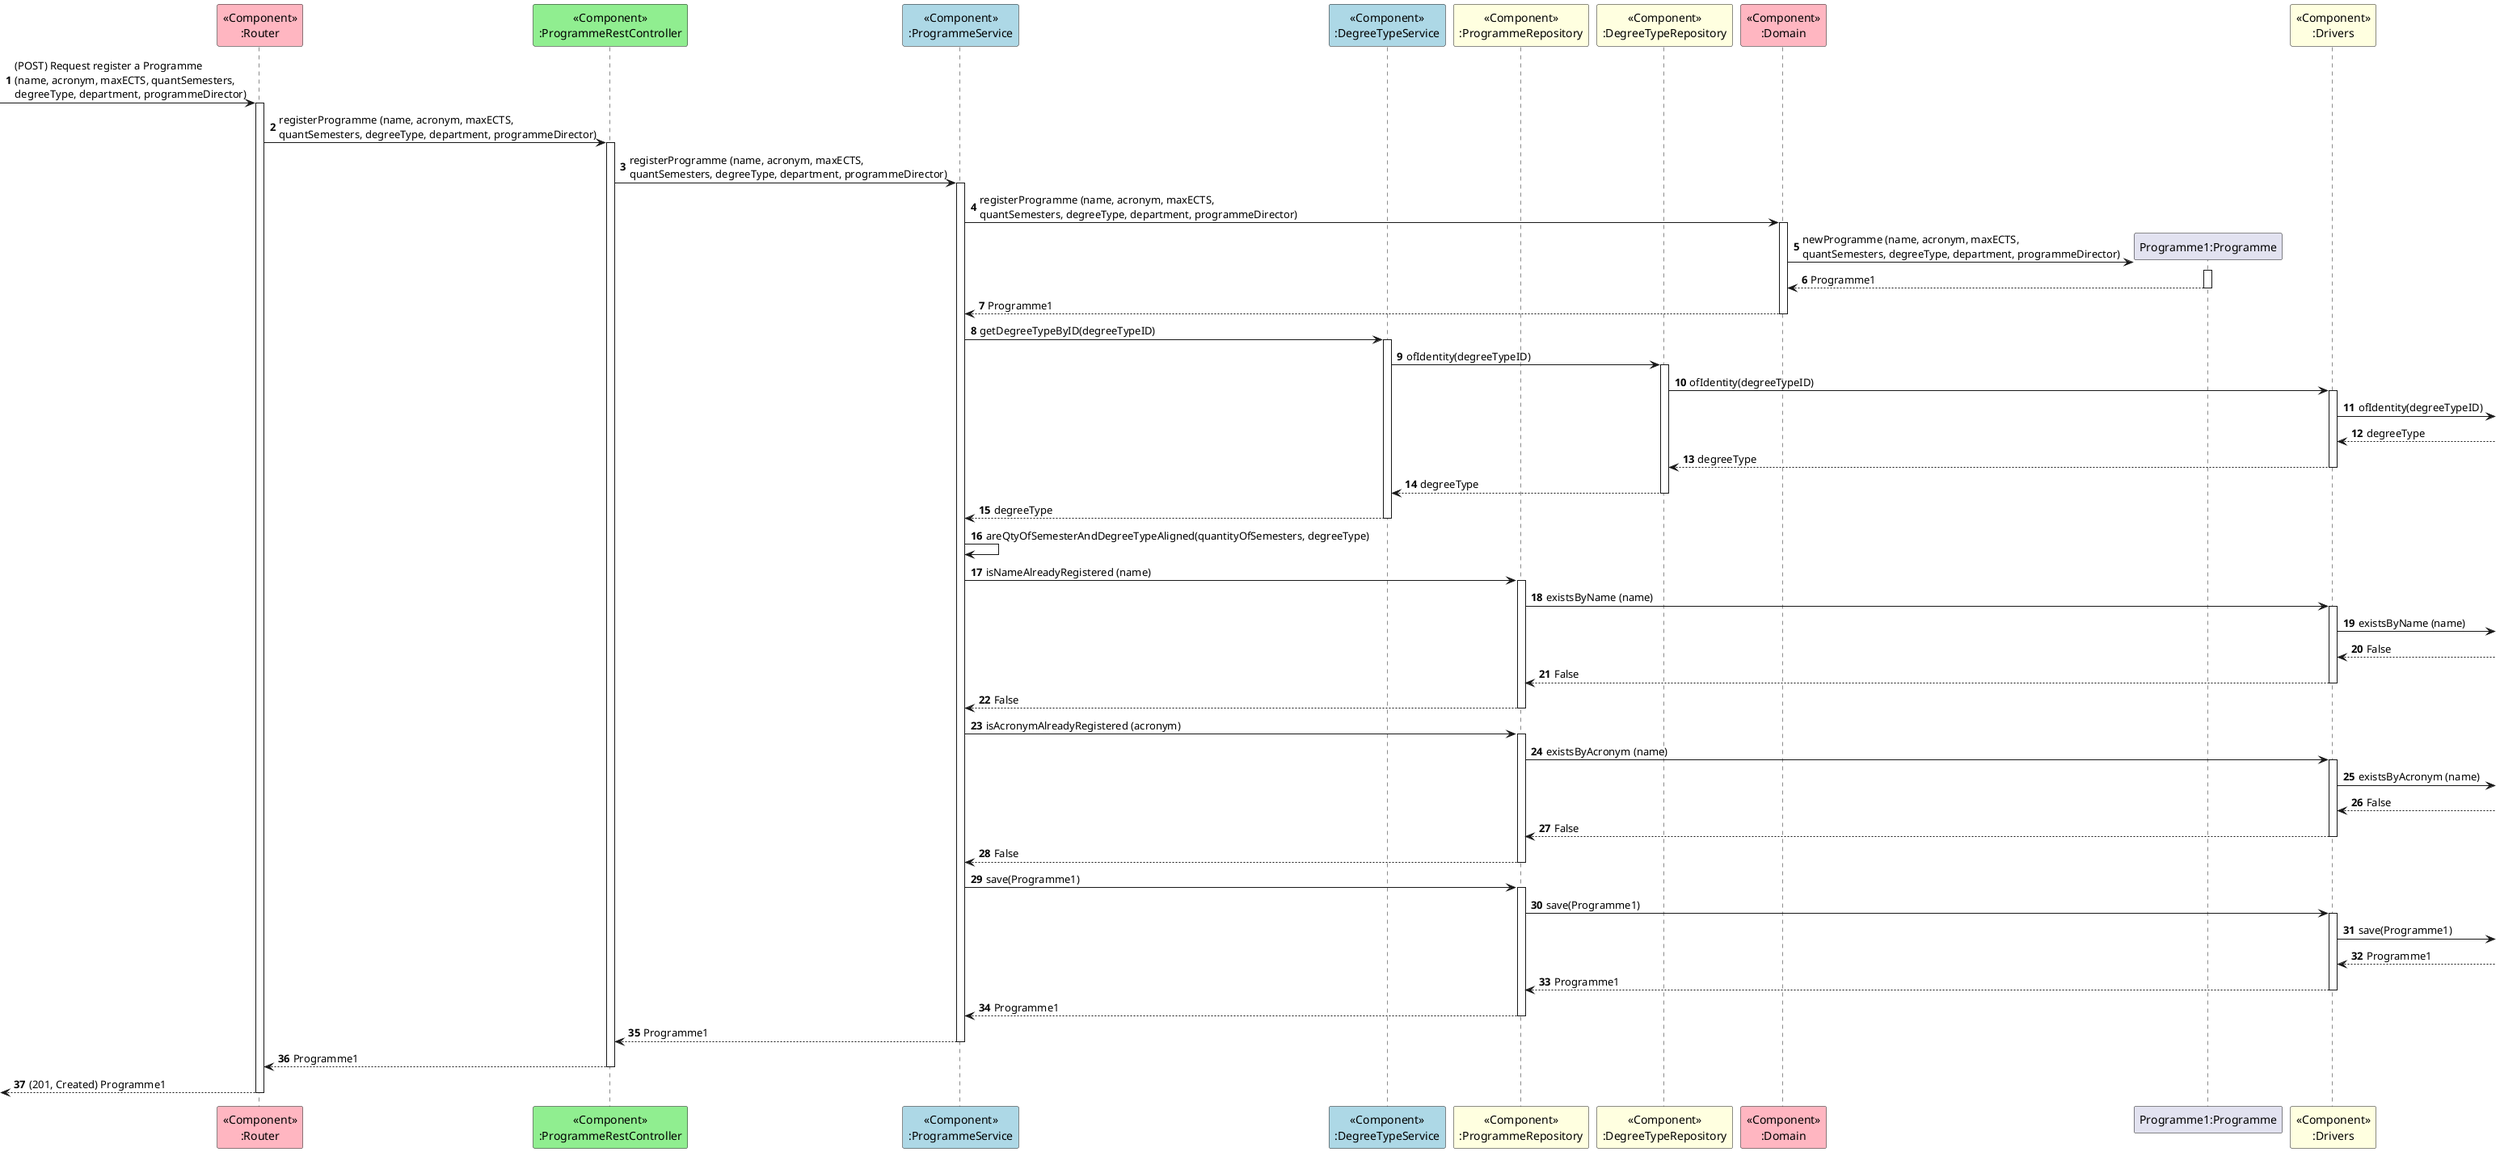 @startuml

autonumber

participant "<<Component>>\n:Router" as RT #lightpink
participant "<<Component>>\n:ProgrammeRestController" as C #lightgreen
participant "<<Component>>\n:ProgrammeService" as PS #lightblue
participant "<<Component>>\n:DegreeTypeService" as DTS #lightblue
participant "<<Component>>\n:ProgrammeRepository" as PR #lightyellow
participant "<<Component>>\n:DegreeTypeRepository" as DTR #lightyellow
participant "<<Component>>\n:Domain" as D #lightpink
participant "Programme1:Programme" as P
participant "<<Component>>\n:Drivers" as Drivers #lightyellow

-> RT ++: (POST) Request register a Programme \n(name, acronym, maxECTS, quantSemesters, \ndegreeType, department, programmeDirector)

RT -> C ++: registerProgramme (name, acronym, maxECTS, \nquantSemesters, degreeType, department, programmeDirector)
C -> PS ++: registerProgramme (name, acronym, maxECTS, \nquantSemesters, degreeType, department, programmeDirector)

PS -> D ++: registerProgramme (name, acronym, maxECTS, \nquantSemesters, degreeType, department, programmeDirector)
D -> P** : newProgramme (name, acronym, maxECTS, \nquantSemesters, degreeType, department, programmeDirector)
activate P
P --> D: Programme1
deactivate P
D --> PS --: Programme1

PS -> DTS ++: getDegreeTypeByID(degreeTypeID)
DTS -> DTR ++: ofIdentity(degreeTypeID)
DTR -> Drivers ++: ofIdentity(degreeTypeID)
Drivers -> : ofIdentity(degreeTypeID)
Drivers <-- : degreeType
DTR <-- Drivers --: degreeType
DTS <-- DTR --: degreeType
PS <-- DTS --: degreeType

PS -> PS : areQtyOfSemesterAndDegreeTypeAligned(quantityOfSemesters, degreeType)

PS -> PR ++: isNameAlreadyRegistered (name)
PR -> Drivers ++: existsByName (name)
Drivers -> : existsByName (name)
Drivers <-- : False
Drivers --> PR --: False
PR --> PS --: False

PS -> PR ++: isAcronymAlreadyRegistered (acronym)
PR -> Drivers ++: existsByAcronym (name)
Drivers -> : existsByAcronym (name)
Drivers <-- : False
Drivers --> PR --: False
PR --> PS --: False

PS -> PR ++: save(Programme1)
PR -> Drivers ++: save(Programme1)
Drivers -> : save(Programme1)
Drivers <-- : Programme1
Drivers --> PR --: Programme1
PR --> PS --: Programme1

PS --> C --: Programme1
C --> RT --: Programme1
<-- RT --: (201, Created) Programme1
@enduml